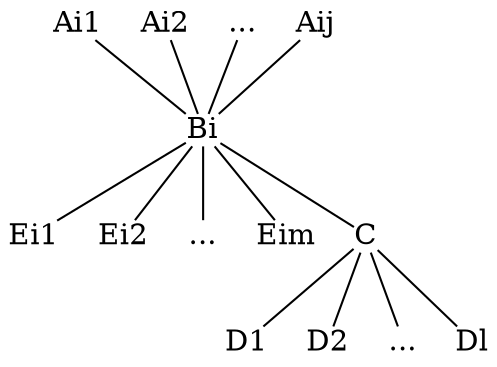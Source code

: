 digraph g {
  rankdir = BT
  node [shape=plain]
  edge [arrowhead=none]
  
  c [label="C"]

  bi [label=<Bi>]

  ai1 [label=<Ai1>]
  ai2 [label=<Ai2>]
  aidots [label="..."]
  aij [label=<Aij>]
  
  d1 [label=<D1>]
  d2 [label=<D2>]
  ddots [label="..."]
  dl [label=<Dl>]

  ei1 [label=<Ei1>]
  ei2 [label=<Ei2>]
  eidots [label="..."]
  eim [label=<Eim>]
  
  d1 -> c
  d2 -> c
  ddots -> c
  dl -> c

  c -> bi

  bi -> ai1
  bi -> ai2
  bi -> aidots
  bi -> aij

  ei1 -> bi
  ei2 -> bi
  eidots -> bi
  eim -> bi

}